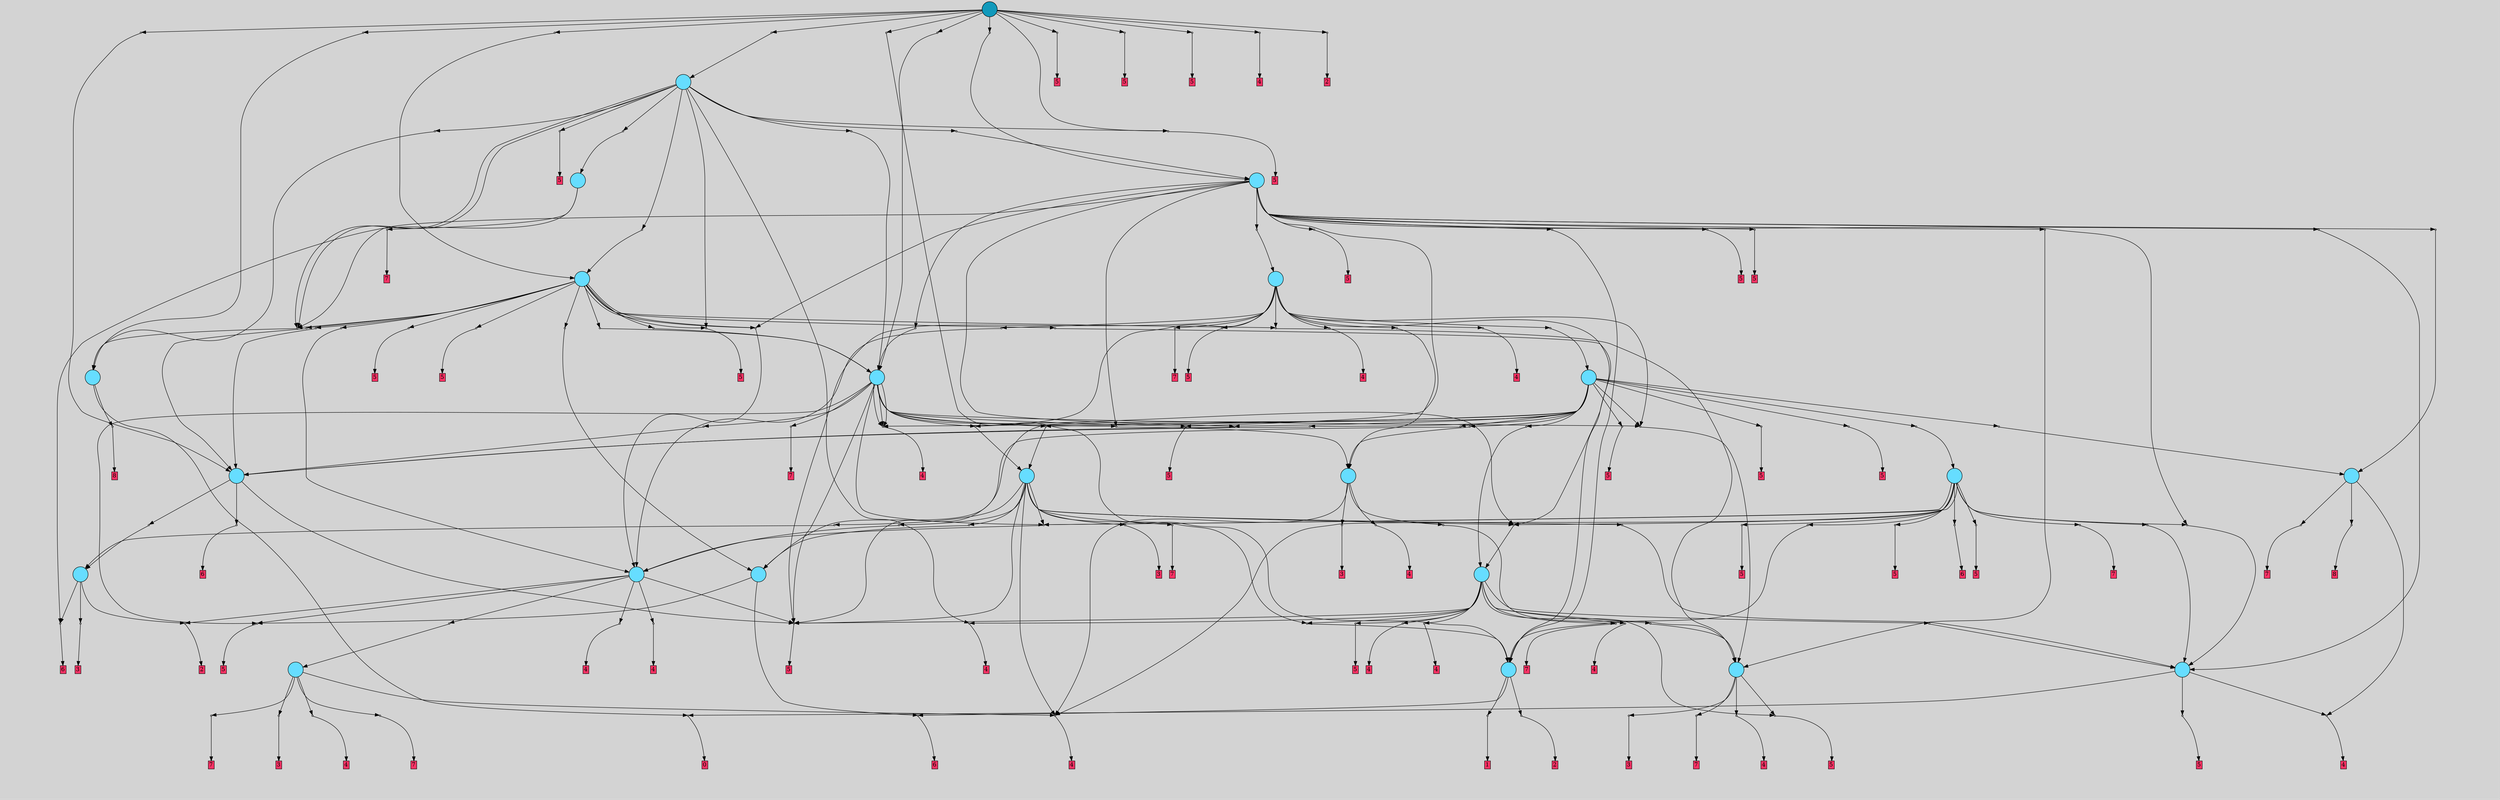 // File exported with GEGELATI v1.3.1
// On the 2024-04-02 14:05:43
// With the File::TPGGraphDotExporter
digraph{
	graph[pad = "0.212, 0.055" bgcolor = lightgray]
	node[shape=circle style = filled label = ""]
		T1 [fillcolor="#66ddff"]
		T2 [fillcolor="#66ddff"]
		T4 [fillcolor="#66ddff"]
		T5 [fillcolor="#66ddff"]
		T6 [fillcolor="#66ddff"]
		T7 [fillcolor="#66ddff"]
		T8 [fillcolor="#66ddff"]
		T9 [fillcolor="#66ddff"]
		T45 [fillcolor="#66ddff"]
		T58 [fillcolor="#66ddff"]
		T59 [fillcolor="#66ddff"]
		T95 [fillcolor="#66ddff"]
		T179 [fillcolor="#66ddff"]
		T259 [fillcolor="#66ddff"]
		T313 [fillcolor="#66ddff"]
		T399 [fillcolor="#66ddff"]
		T412 [fillcolor="#66ddff"]
		T416 [fillcolor="#66ddff"]
		T591 [fillcolor="#66ddff"]
		T831 [fillcolor="#66ddff"]
		T1194 [fillcolor="#66ddff"]
		T1341 [fillcolor="#1199bb"]
		P35958 [fillcolor="#cccccc" shape=point] //
		I35958 [shape=box style=invis label="5|7&0|0#3|0&#92;n8|0&1|7#3|0&#92;n"]
		P35958 -> I35958[style=invis]
		A13283 [fillcolor="#ff3366" shape=box margin=0.03 width=0 height=0 label="1"]
		T1 -> P35958 -> A13283
		P35959 [fillcolor="#cccccc" shape=point] //
		I35959 [shape=box style=invis label="7|0&2|7#0|0&#92;n7|4&2|1#0|3&#92;n2|7&2|4#0|1&#92;n1|4&2|1#2|2&#92;n1|7&3|0#3|4&#92;n"]
		P35959 -> I35959[style=invis]
		A13284 [fillcolor="#ff3366" shape=box margin=0.03 width=0 height=0 label="2"]
		T1 -> P35959 -> A13284
		P35960 [fillcolor="#cccccc" shape=point] //
		I35960 [shape=box style=invis label="4|4&1|2#2|7&#92;n2|4&4|2#2|0&#92;n4|7&2|5#1|6&#92;n1|5&4|5#3|0&#92;n4|7&0|3#4|0&#92;n3|1&2|2#1|0&#92;n"]
		P35960 -> I35960[style=invis]
		A13285 [fillcolor="#ff3366" shape=box margin=0.03 width=0 height=0 label="2"]
		T2 -> P35960 -> A13285
		P35961 [fillcolor="#cccccc" shape=point] //
		I35961 [shape=box style=invis label="4|0&2|6#0|7&#92;n"]
		P35961 -> I35961[style=invis]
		A13286 [fillcolor="#ff3366" shape=box margin=0.03 width=0 height=0 label="3"]
		T2 -> P35961 -> A13286
		P35962 [fillcolor="#cccccc" shape=point] //
		I35962 [shape=box style=invis label="7|5&4|6#3|3&#92;n1|3&0|7#0|4&#92;n5|1&0|7#4|4&#92;n6|6&1|1#2|4&#92;n3|5&0|2#1|2&#92;n6|3&2|4#0|1&#92;n"]
		P35962 -> I35962[style=invis]
		A13287 [fillcolor="#ff3366" shape=box margin=0.03 width=0 height=0 label="4"]
		T4 -> P35962 -> A13287
		P35963 [fillcolor="#cccccc" shape=point] //
		I35963 [shape=box style=invis label="4|3&1|4#3|1&#92;n6|3&2|0#0|3&#92;n7|0&4|1#1|5&#92;n4|4&4|7#0|2&#92;n6|6&1|0#2|7&#92;n0|0&4|1#1|1&#92;n3|2&2|2#0|0&#92;n6|0&3|4#1|1&#92;n8|6&1|3#4|0&#92;n"]
		P35963 -> I35963[style=invis]
		A13288 [fillcolor="#ff3366" shape=box margin=0.03 width=0 height=0 label="5"]
		T4 -> P35963 -> A13288
		P35964 [fillcolor="#cccccc" shape=point] //
		I35964 [shape=box style=invis label="2|4&0|4#1|3&#92;n4|2&0|3#3|6&#92;n6|4&2|5#4|3&#92;n"]
		P35964 -> I35964[style=invis]
		A13289 [fillcolor="#ff3366" shape=box margin=0.03 width=0 height=0 label="5"]
		T5 -> P35964 -> A13289
		P35965 [fillcolor="#cccccc" shape=point] //
		I35965 [shape=box style=invis label="6|4&1|4#4|4&#92;n7|2&0|6#2|2&#92;n1|3&3|6#1|7&#92;n2|6&4|0#1|7&#92;n"]
		P35965 -> I35965[style=invis]
		A13290 [fillcolor="#ff3366" shape=box margin=0.03 width=0 height=0 label="6"]
		T5 -> P35965 -> A13290
		P35966 [fillcolor="#cccccc" shape=point] //
		I35966 [shape=box style=invis label="8|4&0|5#4|6&#92;n0|3&1|1#2|6&#92;n"]
		P35966 -> I35966[style=invis]
		A13291 [fillcolor="#ff3366" shape=box margin=0.03 width=0 height=0 label="6"]
		T6 -> P35966 -> A13291
		P35967 [fillcolor="#cccccc" shape=point] //
		I35967 [shape=box style=invis label="0|6&4|0#4|1&#92;n4|2&0|1#0|3&#92;n5|6&4|7#3|1&#92;n3|6&1|7#4|7&#92;n6|7&1|6#0|7&#92;n8|0&1|5#3|3&#92;n5|6&3|1#1|7&#92;n1|6&0|4#3|7&#92;n6|0&2|2#4|5&#92;n7|4&2|5#3|6&#92;n"]
		P35967 -> I35967[style=invis]
		A13292 [fillcolor="#ff3366" shape=box margin=0.03 width=0 height=0 label="7"]
		T6 -> P35967 -> A13292
		P35968 [fillcolor="#cccccc" shape=point] //
		I35968 [shape=box style=invis label="1|1&1|1#2|4&#92;n1|3&4|3#2|5&#92;n2|4&1|4#2|5&#92;n1|1&3|1#0|0&#92;n2|0&3|3#3|4&#92;n6|0&0|2#1|4&#92;n6|1&0|7#4|3&#92;n2|2&0|5#1|3&#92;n5|4&0|7#3|0&#92;n"]
		P35968 -> I35968[style=invis]
		A13293 [fillcolor="#ff3366" shape=box margin=0.03 width=0 height=0 label="7"]
		T7 -> P35968 -> A13293
		P35969 [fillcolor="#cccccc" shape=point] //
		I35969 [shape=box style=invis label="6|2&4|7#4|4&#92;n0|4&4|5#3|7&#92;n2|1&1|4#3|1&#92;n6|6&3|3#3|0&#92;n2|7&3|2#1|0&#92;n3|7&1|1#0|1&#92;n1|4&1|2#3|7&#92;n4|0&2|5#4|6&#92;n"]
		P35969 -> I35969[style=invis]
		A13294 [fillcolor="#ff3366" shape=box margin=0.03 width=0 height=0 label="8"]
		T7 -> P35969 -> A13294
		P35970 [fillcolor="#cccccc" shape=point] //
		I35970 [shape=box style=invis label="4|3&3|7#0|2&#92;n2|6&2|0#0|2&#92;n5|2&0|0#4|3&#92;n8|2&4|1#1|3&#92;n5|7&2|2#3|4&#92;n0|5&3|2#0|6&#92;n5|0&3|4#1|7&#92;n"]
		P35970 -> I35970[style=invis]
		A13295 [fillcolor="#ff3366" shape=box margin=0.03 width=0 height=0 label="8"]
		T8 -> P35970 -> A13295
		P35971 [fillcolor="#cccccc" shape=point] //
		I35971 [shape=box style=invis label="7|2&4|4#4|7&#92;n6|3&4|4#1|5&#92;n7|6&3|6#4|5&#92;n6|7&0|3#4|6&#92;n6|1&3|4#3|5&#92;n1|1&2|1#2|1&#92;n3|1&4|2#4|6&#92;n6|5&3|2#3|0&#92;n2|0&1|6#3|0&#92;n4|0&4|2#4|2&#92;n"]
		P35971 -> I35971[style=invis]
		A13296 [fillcolor="#ff3366" shape=box margin=0.03 width=0 height=0 label="0"]
		T8 -> P35971 -> A13296
		T1 -> P35965
		T2 -> P35966
		T4 -> P35971
		T7 -> P35962
		P35972 [fillcolor="#cccccc" shape=point] //
		I35972 [shape=box style=invis label="3|0&3|7#2|6&#92;n3|5&3|3#0|2&#92;n3|7&1|2#1|7&#92;n1|6&0|7#3|4&#92;n0|3&0|4#0|1&#92;n6|3&4|7#1|2&#92;n4|1&2|5#3|2&#92;n6|7&3|2#0|7&#92;n"]
		P35972 -> I35972[style=invis]
		A13297 [fillcolor="#ff3366" shape=box margin=0.03 width=0 height=0 label="3"]
		T9 -> P35972 -> A13297
		P35973 [fillcolor="#cccccc" shape=point] //
		I35973 [shape=box style=invis label="2|5&1|6#0|2&#92;n1|2&0|5#4|0&#92;n0|6&2|4#3|3&#92;n1|4&0|0#3|6&#92;n3|5&2|2#0|7&#92;n8|4&3|5#0|6&#92;n5|2&2|4#0|5&#92;n1|1&2|4#2|4&#92;n"]
		P35973 -> I35973[style=invis]
		A13298 [fillcolor="#ff3366" shape=box margin=0.03 width=0 height=0 label="4"]
		T9 -> P35973 -> A13298
		P35974 [fillcolor="#cccccc" shape=point] //
		I35974 [shape=box style=invis label="7|5&4|6#3|3&#92;n1|3&0|7#0|4&#92;n5|1&0|7#4|2&#92;n4|3&0|1#3|1&#92;n6|3&2|4#0|1&#92;n3|5&0|2#1|2&#92;n"]
		P35974 -> I35974[style=invis]
		A13299 [fillcolor="#ff3366" shape=box margin=0.03 width=0 height=0 label="4"]
		T9 -> P35974 -> A13299
		P35975 [fillcolor="#cccccc" shape=point] //
		I35975 [shape=box style=invis label="0|6&4|0#4|1&#92;n4|2&0|1#0|3&#92;n5|6&4|7#3|1&#92;n6|7&1|6#0|7&#92;n8|0&1|5#3|3&#92;n1|7&2|4#2|4&#92;n2|4&2|5#3|6&#92;n1|6&0|4#3|7&#92;n6|0&2|2#4|5&#92;n5|6&3|1#1|7&#92;n"]
		P35975 -> I35975[style=invis]
		A13300 [fillcolor="#ff3366" shape=box margin=0.03 width=0 height=0 label="7"]
		T9 -> P35975 -> A13300
		P35976 [fillcolor="#cccccc" shape=point] //
		I35976 [shape=box style=invis label="0|6&4|0#4|1&#92;n4|2&0|1#0|3&#92;n5|6&4|7#3|1&#92;n3|6&1|7#4|7&#92;n6|7&1|6#0|7&#92;n8|0&1|5#3|3&#92;n1|6&0|4#3|7&#92;n5|4&3|1#1|7&#92;n6|0&2|2#4|5&#92;n7|4&2|5#3|6&#92;n"]
		P35976 -> I35976[style=invis]
		A13301 [fillcolor="#ff3366" shape=box margin=0.03 width=0 height=0 label="7"]
		T9 -> P35976 -> A13301
		P35977 [fillcolor="#cccccc" shape=point] //
		I35977 [shape=box style=invis label="2|0&3|5#4|7&#92;n5|7&2|5#1|5&#92;n"]
		P35977 -> I35977[style=invis]
		A13302 [fillcolor="#ff3366" shape=box margin=0.03 width=0 height=0 label="5"]
		T45 -> P35977 -> A13302
		P35978 [fillcolor="#cccccc" shape=point] //
		I35978 [shape=box style=invis label="0|6&4|0#4|1&#92;n1|6&0|4#3|7&#92;n5|6&0|2#0|7&#92;n5|6&4|7#3|1&#92;n6|0&1|2#4|5&#92;n5|6&3|1#1|7&#92;n4|2&0|1#0|3&#92;n3|1&1|7#4|7&#92;n7|4&2|5#3|6&#92;n"]
		P35978 -> I35978[style=invis]
		T45 -> P35978 -> T2
		P35979 [fillcolor="#cccccc" shape=point] //
		I35979 [shape=box style=invis label="2|1&4|7#1|6&#92;n4|6&4|4#2|6&#92;n6|4&4|6#2|0&#92;n0|5&3|7#3|1&#92;n8|5&3|3#2|7&#92;n6|2&2|4#0|4&#92;n7|7&3|4#2|1&#92;n8|0&0|2#2|7&#92;n5|6&0|0#1|6&#92;n"]
		P35979 -> I35979[style=invis]
		A13303 [fillcolor="#ff3366" shape=box margin=0.03 width=0 height=0 label="6"]
		T45 -> P35979 -> A13303
		P35980 [fillcolor="#cccccc" shape=point] //
		I35980 [shape=box style=invis label="6|3&2|5#0|5&#92;n5|7&1|2#1|7&#92;n1|7&1|1#3|4&#92;n1|3&4|3#2|5&#92;n4|6&3|7#2|4&#92;n1|1&3|1#0|0&#92;n6|0&0|2#1|4&#92;n2|0&1|4#2|5&#92;n5|0&4|2#4|7&#92;n2|2&3|5#0|4&#92;n"]
		P35980 -> I35980[style=invis]
		A13304 [fillcolor="#ff3366" shape=box margin=0.03 width=0 height=0 label="7"]
		T58 -> P35980 -> A13304
		P35981 [fillcolor="#cccccc" shape=point] //
		I35981 [shape=box style=invis label="4|1&0|1#2|0&#92;n3|5&0|2#1|2&#92;n7|1&4|4#1|3&#92;n4|0&3|1#4|0&#92;n6|3&2|4#0|1&#92;n4|5&0|0#3|3&#92;n6|6&1|1#2|4&#92;n"]
		P35981 -> I35981[style=invis]
		A13305 [fillcolor="#ff3366" shape=box margin=0.03 width=0 height=0 label="4"]
		T58 -> P35981 -> A13305
		P35982 [fillcolor="#cccccc" shape=point] //
		I35982 [shape=box style=invis label="3|0&1|7#2|6&#92;n1|6&0|7#3|4&#92;n3|7&1|2#1|7&#92;n3|5&3|3#0|2&#92;n0|3&0|4#0|1&#92;n4|1&2|5#3|2&#92;n6|7&3|2#0|7&#92;n"]
		P35982 -> I35982[style=invis]
		A13306 [fillcolor="#ff3366" shape=box margin=0.03 width=0 height=0 label="3"]
		T58 -> P35982 -> A13306
		P35983 [fillcolor="#cccccc" shape=point] //
		I35983 [shape=box style=invis label="2|0&3|2#4|5&#92;n"]
		P35983 -> I35983[style=invis]
		A13307 [fillcolor="#ff3366" shape=box margin=0.03 width=0 height=0 label="5"]
		T58 -> P35983 -> A13307
		P35984 [fillcolor="#cccccc" shape=point] //
		I35984 [shape=box style=invis label="6|0&3|2#3|2&#92;n6|3&3|5#0|4&#92;n6|3&3|0#3|1&#92;n1|4&0|2#3|4&#92;n1|6&2|6#1|5&#92;n"]
		P35984 -> I35984[style=invis]
		A13308 [fillcolor="#ff3366" shape=box margin=0.03 width=0 height=0 label="4"]
		T59 -> P35984 -> A13308
		P35985 [fillcolor="#cccccc" shape=point] //
		I35985 [shape=box style=invis label="6|6&4|1#2|4&#92;n6|3&2|4#0|1&#92;n3|5&0|3#1|0&#92;n0|0&2|4#2|3&#92;n1|3&0|4#0|4&#92;n6|2&4|6#1|2&#92;n"]
		P35985 -> I35985[style=invis]
		A13309 [fillcolor="#ff3366" shape=box margin=0.03 width=0 height=0 label="4"]
		T59 -> P35985 -> A13309
		T59 -> P35960
		T59 -> P35977
		T59 -> P35964
		P35986 [fillcolor="#cccccc" shape=point] //
		I35986 [shape=box style=invis label="7|0&1|0#4|0&#92;n5|4&4|0#3|1&#92;n7|2&3|4#4|7&#92;n5|2&3|4#4|5&#92;n0|3&2|6#3|0&#92;n7|2&4|3#1|3&#92;n"]
		P35986 -> I35986[style=invis]
		T59 -> P35986 -> T9
		P35987 [fillcolor="#cccccc" shape=point] //
		I35987 [shape=box style=invis label="1|1&1|0#0|4&#92;n1|5&1|2#0|2&#92;n1|5&3|6#2|2&#92;n5|2&2|4#0|5&#92;n4|0&4|3#3|3&#92;n3|6&0|2#1|7&#92;n2|1&2|5#2|6&#92;n8|4&3|5#0|6&#92;n2|5&1|6#0|2&#92;n1|4&0|0#3|6&#92;n"]
		P35987 -> I35987[style=invis]
		T95 -> P35987 -> T58
		P35988 [fillcolor="#cccccc" shape=point] //
		I35988 [shape=box style=invis label="5|5&0|2#1|3&#92;n3|7&1|2#1|7&#92;n4|1&2|5#3|2&#92;n3|5&3|3#0|2&#92;n1|6&0|7#3|4&#92;n6|7&3|1#0|7&#92;n"]
		P35988 -> I35988[style=invis]
		A13310 [fillcolor="#ff3366" shape=box margin=0.03 width=0 height=0 label="3"]
		T95 -> P35988 -> A13310
		T95 -> P35973
		P35989 [fillcolor="#cccccc" shape=point] //
		I35989 [shape=box style=invis label="5|0&1|1#3|3&#92;n8|4&3|5#0|6&#92;n2|5&2|6#0|2&#92;n1|0&0|5#4|0&#92;n2|7&4|0#3|3&#92;n0|6&4|4#3|3&#92;n5|2&2|4#1|2&#92;n"]
		P35989 -> I35989[style=invis]
		A13311 [fillcolor="#ff3366" shape=box margin=0.03 width=0 height=0 label="4"]
		T95 -> P35989 -> A13311
		P35990 [fillcolor="#cccccc" shape=point] //
		I35990 [shape=box style=invis label="3|5&2|2#0|7&#92;n1|2&0|5#4|0&#92;n6|4&0|2#1|4&#92;n0|6&2|4#3|3&#92;n1|1&2|4#2|4&#92;n2|7&1|6#0|2&#92;n8|4&3|5#0|6&#92;n5|4&2|4#0|5&#92;n1|4&0|0#3|6&#92;n"]
		P35990 -> I35990[style=invis]
		A13312 [fillcolor="#ff3366" shape=box margin=0.03 width=0 height=0 label="4"]
		T179 -> P35990 -> A13312
		P35991 [fillcolor="#cccccc" shape=point] //
		I35991 [shape=box style=invis label="2|1&1|6#0|2&#92;n0|6&2|4#3|3&#92;n1|1&2|4#2|4&#92;n3|5&2|2#0|7&#92;n1|4&4|0#3|6&#92;n8|4&3|5#0|6&#92;n"]
		P35991 -> I35991[style=invis]
		A13313 [fillcolor="#ff3366" shape=box margin=0.03 width=0 height=0 label="4"]
		T179 -> P35991 -> A13313
		P35992 [fillcolor="#cccccc" shape=point] //
		I35992 [shape=box style=invis label="2|4&3|3#3|4&#92;n1|3&4|3#2|5&#92;n2|4&1|4#2|5&#92;n1|1&3|1#0|0&#92;n1|1&1|1#2|4&#92;n6|1&0|7#4|3&#92;n2|2&0|5#1|3&#92;n5|4&0|7#3|0&#92;n"]
		P35992 -> I35992[style=invis]
		T179 -> P35992 -> T4
		T179 -> P35983
		P35993 [fillcolor="#cccccc" shape=point] //
		I35993 [shape=box style=invis label="1|1&1|1#2|4&#92;n1|3&4|3#2|5&#92;n6|0&0|2#1|4&#92;n1|1&3|1#0|0&#92;n2|0&3|3#3|4&#92;n5|3&0|7#3|0&#92;n6|1&0|7#4|3&#92;n2|2&0|5#1|3&#92;n2|0&1|4#2|5&#92;n"]
		P35993 -> I35993[style=invis]
		A13314 [fillcolor="#ff3366" shape=box margin=0.03 width=0 height=0 label="7"]
		T179 -> P35993 -> A13314
		P35994 [fillcolor="#cccccc" shape=point] //
		I35994 [shape=box style=invis label="8|6&3|6#3|6&#92;n3|5&3|3#0|2&#92;n0|7&1|2#1|7&#92;n8|0&2|4#0|0&#92;n3|0&1|7#2|6&#92;n1|0&2|5#2|6&#92;n0|3&0|4#0|1&#92;n6|7&2|2#0|7&#92;n1|6&0|7#3|4&#92;n"]
		P35994 -> I35994[style=invis]
		T179 -> P35994 -> T58
		T179 -> P35977
		P35995 [fillcolor="#cccccc" shape=point] //
		I35995 [shape=box style=invis label="1|3&0|7#0|4&#92;n0|5&0|3#1|2&#92;n7|4&4|6#3|1&#92;n"]
		P35995 -> I35995[style=invis]
		A13315 [fillcolor="#ff3366" shape=box margin=0.03 width=0 height=0 label="4"]
		T179 -> P35995 -> A13315
		P35996 [fillcolor="#cccccc" shape=point] //
		I35996 [shape=box style=invis label="3|5&2|2#0|7&#92;n1|2&0|5#4|0&#92;n0|6&2|4#3|3&#92;n7|0&0|0#1|3&#92;n1|4&0|0#3|6&#92;n2|7&1|6#0|2&#92;n8|4&3|5#0|6&#92;n5|2&2|4#0|5&#92;n1|1&2|4#2|4&#92;n"]
		P35996 -> I35996[style=invis]
		A13316 [fillcolor="#ff3366" shape=box margin=0.03 width=0 height=0 label="4"]
		T179 -> P35996 -> A13316
		P35997 [fillcolor="#cccccc" shape=point] //
		I35997 [shape=box style=invis label="1|4&3|0#4|5&#92;n3|0&3|7#2|0&#92;n6|5&3|3#0|2&#92;n4|1&2|5#3|2&#92;n6|7&3|2#0|7&#92;n6|3&4|7#1|2&#92;n0|3&0|4#0|1&#92;n3|7&1|2#1|7&#92;n"]
		P35997 -> I35997[style=invis]
		T179 -> P35997 -> T1
		P35998 [fillcolor="#cccccc" shape=point] //
		I35998 [shape=box style=invis label="4|2&2|3#3|6&#92;n2|4&0|4#1|3&#92;n"]
		P35998 -> I35998[style=invis]
		A13317 [fillcolor="#ff3366" shape=box margin=0.03 width=0 height=0 label="5"]
		T179 -> P35998 -> A13317
		P35999 [fillcolor="#cccccc" shape=point] //
		I35999 [shape=box style=invis label="3|0&1|7#2|6&#92;n3|1&2|5#3|2&#92;n8|6&3|6#3|6&#92;n2|6&2|4#1|4&#92;n3|5&3|3#4|2&#92;n7|2&4|0#4|3&#92;n1|0&2|5#2|6&#92;n0|3&0|4#0|1&#92;n1|6&0|7#3|4&#92;n6|7&3|2#0|7&#92;n"]
		P35999 -> I35999[style=invis]
		T259 -> P35999 -> T179
		T259 -> P35973
		P36000 [fillcolor="#cccccc" shape=point] //
		I36000 [shape=box style=invis label="3|0&3|7#2|6&#92;n6|5&3|3#0|2&#92;n4|1&2|5#3|2&#92;n1|6&0|7#3|4&#92;n0|3&0|4#0|1&#92;n6|3&4|7#1|2&#92;n3|7&1|2#1|7&#92;n6|7&3|2#0|7&#92;n"]
		P36000 -> I36000[style=invis]
		A13318 [fillcolor="#ff3366" shape=box margin=0.03 width=0 height=0 label="3"]
		T259 -> P36000 -> A13318
		P36001 [fillcolor="#cccccc" shape=point] //
		I36001 [shape=box style=invis label="6|1&0|7#4|3&#92;n5|4&0|7#3|0&#92;n2|4&1|4#2|1&#92;n1|1&3|1#4|0&#92;n1|7&1|1#2|4&#92;n2|2&2|4#4|6&#92;n6|0&0|2#1|5&#92;n7|2&0|6#4|6&#92;n2|4&0|5#1|3&#92;n1|3&4|3#2|5&#92;n"]
		P36001 -> I36001[style=invis]
		T259 -> P36001 -> T5
		P36002 [fillcolor="#cccccc" shape=point] //
		I36002 [shape=box style=invis label="0|6&4|0#4|1&#92;n1|6&0|4#3|2&#92;n5|6&0|2#0|7&#92;n5|6&4|7#3|1&#92;n7|4&2|5#3|6&#92;n5|6&3|1#1|7&#92;n4|2&0|1#0|3&#92;n3|1&1|7#4|7&#92;n6|0&1|2#4|5&#92;n"]
		P36002 -> I36002[style=invis]
		T259 -> P36002 -> T2
		P36003 [fillcolor="#cccccc" shape=point] //
		I36003 [shape=box style=invis label="6|2&0|5#1|3&#92;n1|0&1|3#1|5&#92;n8|6&2|4#3|2&#92;n7|3&4|3#3|0&#92;n"]
		P36003 -> I36003[style=invis]
		T259 -> P36003 -> T59
		P36004 [fillcolor="#cccccc" shape=point] //
		I36004 [shape=box style=invis label="8|4&3|3#3|4&#92;n1|3&4|3#2|5&#92;n2|4&1|4#2|5&#92;n1|1&1|1#2|4&#92;n5|4&0|7#3|0&#92;n3|4&2|0#1|1&#92;n2|2&0|5#1|3&#92;n6|1&0|7#4|3&#92;n"]
		P36004 -> I36004[style=invis]
		T259 -> P36004 -> T4
		P36005 [fillcolor="#cccccc" shape=point] //
		I36005 [shape=box style=invis label="1|1&2|4#2|4&#92;n5|2&2|4#0|5&#92;n0|6&2|4#3|3&#92;n8|4&3|5#0|6&#92;n3|5&2|4#0|7&#92;n5|0&0|6#4|2&#92;n"]
		P36005 -> I36005[style=invis]
		T259 -> P36005 -> T59
		T259 -> P35977
		P36006 [fillcolor="#cccccc" shape=point] //
		I36006 [shape=box style=invis label="6|3&0|2#0|5&#92;n8|1&3|1#0|0&#92;n5|4&0|2#3|3&#92;n8|0&0|0#3|0&#92;n6|2&0|5#1|3&#92;n"]
		P36006 -> I36006[style=invis]
		A13319 [fillcolor="#ff3366" shape=box margin=0.03 width=0 height=0 label="7"]
		T259 -> P36006 -> A13319
		T259 -> P35997
		T313 -> P35999
		T313 -> P35973
		T313 -> P36003
		P36007 [fillcolor="#cccccc" shape=point] //
		I36007 [shape=box style=invis label="3|7&2|2#3|4&#92;n6|0&1|0#0|0&#92;n0|6&4|0#2|3&#92;n5|2&4|6#4|2&#92;n"]
		P36007 -> I36007[style=invis]
		T313 -> P36007 -> T4
		P36008 [fillcolor="#cccccc" shape=point] //
		I36008 [shape=box style=invis label="5|7&2|5#1|5&#92;n2|0&3|5#4|0&#92;n"]
		P36008 -> I36008[style=invis]
		A13320 [fillcolor="#ff3366" shape=box margin=0.03 width=0 height=0 label="5"]
		T313 -> P36008 -> A13320
		P36009 [fillcolor="#cccccc" shape=point] //
		I36009 [shape=box style=invis label="0|0&0|7#1|3&#92;n"]
		P36009 -> I36009[style=invis]
		A13321 [fillcolor="#ff3366" shape=box margin=0.03 width=0 height=0 label="7"]
		T313 -> P36009 -> A13321
		P36010 [fillcolor="#cccccc" shape=point] //
		I36010 [shape=box style=invis label="2|4&2|3#2|0&#92;n1|4&3|0#4|5&#92;n6|3&4|7#1|2&#92;n6|5&3|3#0|2&#92;n4|1&2|5#3|2&#92;n6|7&3|2#0|7&#92;n3|0&3|7#2|0&#92;n0|3&0|4#0|1&#92;n3|7&1|2#1|7&#92;n"]
		P36010 -> I36010[style=invis]
		T313 -> P36010 -> T1
		P36011 [fillcolor="#cccccc" shape=point] //
		I36011 [shape=box style=invis label="7|4&3|6#1|0&#92;n0|7&0|4#1|4&#92;n8|7&4|0#0|2&#92;n2|2&4|5#0|3&#92;n4|0&4|4#4|3&#92;n5|3&2|3#0|6&#92;n"]
		P36011 -> I36011[style=invis]
		T313 -> P36011 -> T4
		P36012 [fillcolor="#cccccc" shape=point] //
		I36012 [shape=box style=invis label="5|7&2|5#1|5&#92;n8|0&3|5#4|7&#92;n"]
		P36012 -> I36012[style=invis]
		A13322 [fillcolor="#ff3366" shape=box margin=0.03 width=0 height=0 label="5"]
		T313 -> P36012 -> A13322
		T313 -> P36003
		P36013 [fillcolor="#cccccc" shape=point] //
		I36013 [shape=box style=invis label="6|0&1|4#4|4&#92;n5|7&0|5#1|5&#92;n"]
		P36013 -> I36013[style=invis]
		A13323 [fillcolor="#ff3366" shape=box margin=0.03 width=0 height=0 label="5"]
		T313 -> P36013 -> A13323
		P36014 [fillcolor="#cccccc" shape=point] //
		I36014 [shape=box style=invis label="6|2&3|2#4|4&#92;n1|3&1|2#2|7&#92;n1|7&4|0#3|0&#92;n7|0&0|4#0|1&#92;n6|7&3|0#2|7&#92;n"]
		P36014 -> I36014[style=invis]
		A13324 [fillcolor="#ff3366" shape=box margin=0.03 width=0 height=0 label="6"]
		T313 -> P36014 -> A13324
		P36015 [fillcolor="#cccccc" shape=point] //
		I36015 [shape=box style=invis label="2|0&1|5#1|2&#92;n3|0&1|7#2|6&#92;n2|6&2|4#1|4&#92;n3|1&2|5#3|2&#92;n3|5&3|3#4|2&#92;n7|2&4|0#4|3&#92;n1|0&2|5#2|6&#92;n0|3&0|4#0|1&#92;n1|6&0|7#3|4&#92;n6|5&3|2#0|7&#92;n"]
		P36015 -> I36015[style=invis]
		T399 -> P36015 -> T179
		P36016 [fillcolor="#cccccc" shape=point] //
		I36016 [shape=box style=invis label="7|5&3|0#3|5&#92;n5|6&4|7#4|1&#92;n7|3&4|4#0|4&#92;n7|5&2|2#2|6&#92;n0|4&0|0#3|5&#92;n2|1&0|7#0|3&#92;n2|6&0|4#3|2&#92;n5|3&3|4#1|7&#92;n1|4&3|1#0|7&#92;n2|0&2|2#4|3&#92;n"]
		P36016 -> I36016[style=invis]
		T399 -> P36016 -> T259
		P36017 [fillcolor="#cccccc" shape=point] //
		I36017 [shape=box style=invis label="1|0&1|3#1|5&#92;n0|0&4|3#3|0&#92;n"]
		P36017 -> I36017[style=invis]
		T399 -> P36017 -> T7
		P36018 [fillcolor="#cccccc" shape=point] //
		I36018 [shape=box style=invis label="0|4&1|5#2|1&#92;n7|0&0|7#1|6&#92;n0|3&2|4#4|2&#92;n"]
		P36018 -> I36018[style=invis]
		T399 -> P36018 -> T45
		P36019 [fillcolor="#cccccc" shape=point] //
		I36019 [shape=box style=invis label="2|0&4|5#4|7&#92;n5|5&0|5#1|5&#92;n6|0&1|4#4|4&#92;n"]
		P36019 -> I36019[style=invis]
		A13325 [fillcolor="#ff3366" shape=box margin=0.03 width=0 height=0 label="5"]
		T399 -> P36019 -> A13325
		P36020 [fillcolor="#cccccc" shape=point] //
		I36020 [shape=box style=invis label="3|5&2|2#0|7&#92;n1|2&0|5#4|0&#92;n0|6&2|4#3|3&#92;n1|4&0|0#3|6&#92;n2|7&1|6#0|2&#92;n8|4&3|5#0|6&#92;n5|2&2|4#0|5&#92;n1|1&2|4#2|4&#92;n"]
		P36020 -> I36020[style=invis]
		A13326 [fillcolor="#ff3366" shape=box margin=0.03 width=0 height=0 label="4"]
		T399 -> P36020 -> A13326
		P36021 [fillcolor="#cccccc" shape=point] //
		I36021 [shape=box style=invis label="2|0&1|0#2|4&#92;n7|2&1|5#0|5&#92;n7|4&1|6#0|2&#92;n"]
		P36021 -> I36021[style=invis]
		A13327 [fillcolor="#ff3366" shape=box margin=0.03 width=0 height=0 label="5"]
		T399 -> P36021 -> A13327
		P36022 [fillcolor="#cccccc" shape=point] //
		I36022 [shape=box style=invis label="3|5&3|3#0|2&#92;n6|7&3|2#0|7&#92;n2|6&2|4#1|4&#92;n7|1&2|5#3|2&#92;n4|5&2|7#0|3&#92;n0|3&0|4#0|1&#92;n5|0&2|5#2|6&#92;n3|4&1|2#3|4&#92;n8|6&3|6#3|6&#92;n"]
		P36022 -> I36022[style=invis]
		T399 -> P36022 -> T58
		P36023 [fillcolor="#cccccc" shape=point] //
		I36023 [shape=box style=invis label="7|0&4|2#0|4&#92;n1|5&0|0#3|6&#92;n6|4&3|6#0|6&#92;n3|2&4|4#2|3&#92;n1|2&0|5#4|6&#92;n8|3&1|5#3|7&#92;n"]
		P36023 -> I36023[style=invis]
		T399 -> P36023 -> T95
		T399 -> P35977
		P36024 [fillcolor="#cccccc" shape=point] //
		I36024 [shape=box style=invis label="5|2&2|5#1|5&#92;n"]
		P36024 -> I36024[style=invis]
		A13328 [fillcolor="#ff3366" shape=box margin=0.03 width=0 height=0 label="5"]
		T399 -> P36024 -> A13328
		P36025 [fillcolor="#cccccc" shape=point] //
		I36025 [shape=box style=invis label="5|2&2|4#0|5&#92;n1|1&2|4#2|4&#92;n8|4&3|5#0|6&#92;n5|5&2|4#0|7&#92;n5|0&0|6#4|2&#92;n"]
		P36025 -> I36025[style=invis]
		T399 -> P36025 -> T45
		P36026 [fillcolor="#cccccc" shape=point] //
		I36026 [shape=box style=invis label="4|2&1|3#1|7&#92;n1|7&0|2#1|3&#92;n8|0&2|7#3|6&#92;n0|3&2|0#1|1&#92;n"]
		P36026 -> I36026[style=invis]
		T399 -> P36026 -> T313
		P36027 [fillcolor="#cccccc" shape=point] //
		I36027 [shape=box style=invis label="7|0&0|5#2|0&#92;n"]
		P36027 -> I36027[style=invis]
		T399 -> P36027 -> T5
		T412 -> P35999
		P36028 [fillcolor="#cccccc" shape=point] //
		I36028 [shape=box style=invis label="5|5&4|0#2|7&#92;n8|6&2|4#0|2&#92;n4|0&1|3#1|5&#92;n4|2&1|5#1|3&#92;n1|4&1|6#1|0&#92;n"]
		P36028 -> I36028[style=invis]
		T412 -> P36028 -> T399
		P36029 [fillcolor="#cccccc" shape=point] //
		I36029 [shape=box style=invis label="1|6&0|5#4|0&#92;n5|7&1|3#3|5&#92;n5|2&2|4#0|5&#92;n5|0&2|0#4|7&#92;n8|4&3|5#0|6&#92;n1|4&0|0#3|6&#92;n2|7&3|6#0|2&#92;n5|4&4|3#0|2&#92;n0|6&2|4#3|3&#92;n"]
		P36029 -> I36029[style=invis]
		A13329 [fillcolor="#ff3366" shape=box margin=0.03 width=0 height=0 label="4"]
		T412 -> P36029 -> A13329
		P36030 [fillcolor="#cccccc" shape=point] //
		I36030 [shape=box style=invis label="0|1&2|6#3|3&#92;n5|0&3|5#0|3&#92;n0|6&2|0#3|3&#92;n1|2&0|5#2|0&#92;n8|5&2|7#2|1&#92;n1|1&0|4#0|2&#92;n4|3&0|0#3|6&#92;n2|5&3|7#4|7&#92;n"]
		P36030 -> I36030[style=invis]
		A13330 [fillcolor="#ff3366" shape=box margin=0.03 width=0 height=0 label="4"]
		T412 -> P36030 -> A13330
		T412 -> P35977
		T412 -> P36022
		P36031 [fillcolor="#cccccc" shape=point] //
		I36031 [shape=box style=invis label="7|0&4|2#0|4&#92;n6|4&3|5#0|6&#92;n1|5&0|0#3|6&#92;n0|4&2|4#3|7&#92;n8|3&1|5#3|7&#92;n3|2&4|4#2|3&#92;n7|6&2|4#3|7&#92;n1|2&0|5#4|7&#92;n"]
		P36031 -> I36031[style=invis]
		T412 -> P36031 -> T95
		P36032 [fillcolor="#cccccc" shape=point] //
		I36032 [shape=box style=invis label="4|0&0|6#4|3&#92;n7|3&3|2#0|0&#92;n5|0&1|2#2|4&#92;n7|6&0|6#4|5&#92;n6|2&0|5#2|7&#92;n1|1&1|3#1|5&#92;n"]
		P36032 -> I36032[style=invis]
		T412 -> P36032 -> T59
		P36033 [fillcolor="#cccccc" shape=point] //
		I36033 [shape=box style=invis label="1|1&1|1#2|4&#92;n1|3&4|3#2|5&#92;n6|0&0|2#1|4&#92;n2|0&3|3#3|4&#92;n1|1&3|1#0|0&#92;n2|0&1|4#2|5&#92;n6|1&0|7#4|0&#92;n2|2&0|5#1|3&#92;n5|4&0|7#3|0&#92;n"]
		P36033 -> I36033[style=invis]
		A13331 [fillcolor="#ff3366" shape=box margin=0.03 width=0 height=0 label="7"]
		T412 -> P36033 -> A13331
		P36034 [fillcolor="#cccccc" shape=point] //
		I36034 [shape=box style=invis label="7|5&3|0#3|5&#92;n5|6&4|7#4|1&#92;n7|3&4|4#0|4&#92;n0|4&0|0#3|5&#92;n7|5&2|2#2|6&#92;n2|6&0|4#3|2&#92;n5|3&3|1#1|7&#92;n1|4&3|1#0|7&#92;n2|0&2|2#4|3&#92;n"]
		P36034 -> I36034[style=invis]
		T412 -> P36034 -> T259
		P36035 [fillcolor="#cccccc" shape=point] //
		I36035 [shape=box style=invis label="3|5&3|3#0|2&#92;n5|0&2|5#2|6&#92;n7|0&1|3#1|1&#92;n6|7&3|2#0|7&#92;n3|4&1|2#3|4&#92;n2|6&2|4#1|4&#92;n0|7&3|1#2|6&#92;n0|3&0|4#0|1&#92;n6|1&4|2#4|1&#92;n0|6&3|6#3|5&#92;n"]
		P36035 -> I36035[style=invis]
		T412 -> P36035 -> T58
		P36036 [fillcolor="#cccccc" shape=point] //
		I36036 [shape=box style=invis label="2|0&3|0#3|3&#92;n2|2&2|6#4|2&#92;n6|3&0|7#1|7&#92;n"]
		P36036 -> I36036[style=invis]
		A13332 [fillcolor="#ff3366" shape=box margin=0.03 width=0 height=0 label="5"]
		T412 -> P36036 -> A13332
		T416 -> P35999
		T416 -> P36003
		P36037 [fillcolor="#cccccc" shape=point] //
		I36037 [shape=box style=invis label="3|2&2|0#4|3&#92;n3|0&1|0#3|7&#92;n"]
		P36037 -> I36037[style=invis]
		T416 -> P36037 -> T45
		T416 -> P36020
		T416 -> P36020
		T416 -> P35977
		T416 -> P36022
		P36038 [fillcolor="#cccccc" shape=point] //
		I36038 [shape=box style=invis label="7|0&4|2#0|4&#92;n1|5&0|0#3|6&#92;n6|4&3|5#0|6&#92;n0|6&2|4#3|7&#92;n3|2&4|4#2|3&#92;n8|3&1|5#3|7&#92;n1|2&0|5#4|6&#92;n"]
		P36038 -> I36038[style=invis]
		T416 -> P36038 -> T95
		T416 -> P35964
		T416 -> P36020
		T416 -> P36034
		P36039 [fillcolor="#cccccc" shape=point] //
		I36039 [shape=box style=invis label="2|5&2|5#1|5&#92;n3|4&0|5#0|5&#92;n7|0&3|5#4|7&#92;n6|0&3|0#0|3&#92;n"]
		P36039 -> I36039[style=invis]
		A13333 [fillcolor="#ff3366" shape=box margin=0.03 width=0 height=0 label="5"]
		T416 -> P36039 -> A13333
		T416 -> P36016
		P36040 [fillcolor="#cccccc" shape=point] //
		I36040 [shape=box style=invis label="1|1&1|1#2|4&#92;n1|3&4|3#2|5&#92;n6|0&0|2#1|4&#92;n2|0&3|3#3|4&#92;n1|1&3|1#0|0&#92;n2|2&0|5#1|3&#92;n6|1&0|7#4|0&#92;n7|0&1|4#2|5&#92;n5|4&0|7#3|0&#92;n"]
		P36040 -> I36040[style=invis]
		A13334 [fillcolor="#ff3366" shape=box margin=0.03 width=0 height=0 label="7"]
		T416 -> P36040 -> A13334
		P36041 [fillcolor="#cccccc" shape=point] //
		I36041 [shape=box style=invis label="1|4&3|0#3|5&#92;n6|3&4|7#1|2&#92;n3|7&1|2#1|7&#92;n4|1&2|5#3|2&#92;n6|7&3|2#0|7&#92;n8|0&3|7#2|0&#92;n0|3&0|4#0|1&#92;n6|5&3|3#0|2&#92;n"]
		P36041 -> I36041[style=invis]
		T591 -> P36041 -> T1
		P36042 [fillcolor="#cccccc" shape=point] //
		I36042 [shape=box style=invis label="4|4&1|3#3|3&#92;n5|4&0|4#4|4&#92;n1|5&3|7#4|6&#92;n0|5&0|3#1|0&#92;n7|5&3|6#0|2&#92;n6|2&1|5#1|3&#92;n1|0&0|6#4|3&#92;n8|1&0|7#1|2&#92;n6|2&4|0#1|3&#92;n"]
		P36042 -> I36042[style=invis]
		T591 -> P36042 -> T416
		P36043 [fillcolor="#cccccc" shape=point] //
		I36043 [shape=box style=invis label="4|6&1|4#0|3&#92;n2|5&3|4#2|0&#92;n0|1&1|2#4|2&#92;n7|0&3|1#4|3&#92;n6|4&1|4#2|5&#92;n"]
		P36043 -> I36043[style=invis]
		A13335 [fillcolor="#ff3366" shape=box margin=0.03 width=0 height=0 label="5"]
		T591 -> P36043 -> A13335
		P36044 [fillcolor="#cccccc" shape=point] //
		I36044 [shape=box style=invis label="3|4&4|2#3|6&#92;n6|7&2|2#0|7&#92;n5|0&2|6#2|6&#92;n8|0&3|6#3|6&#92;n2|6&2|4#1|4&#92;n4|5&2|7#0|3&#92;n7|1&4|5#3|2&#92;n3|5&3|3#0|2&#92;n"]
		P36044 -> I36044[style=invis]
		T591 -> P36044 -> T58
		P36045 [fillcolor="#cccccc" shape=point] //
		I36045 [shape=box style=invis label="2|1&3|1#2|3&#92;n1|3&0|4#0|4&#92;n2|3&4|3#3|5&#92;n6|4&3|6#3|0&#92;n8|0&3|3#1|0&#92;n"]
		P36045 -> I36045[style=invis]
		T591 -> P36045 -> T59
		P36046 [fillcolor="#cccccc" shape=point] //
		I36046 [shape=box style=invis label="5|7&2|5#1|5&#92;n2|7&3|5#4|7&#92;n"]
		P36046 -> I36046[style=invis]
		A13336 [fillcolor="#ff3366" shape=box margin=0.03 width=0 height=0 label="5"]
		T591 -> P36046 -> A13336
		P36047 [fillcolor="#cccccc" shape=point] //
		I36047 [shape=box style=invis label="0|1&0|6#2|3&#92;n6|7&3|2#0|7&#92;n4|1&2|1#3|2&#92;n5|0&3|7#0|0&#92;n3|1&1|2#1|7&#92;n6|3&4|7#1|2&#92;n"]
		P36047 -> I36047[style=invis]
		T591 -> P36047 -> T7
		T591 -> P36025
		P36048 [fillcolor="#cccccc" shape=point] //
		I36048 [shape=box style=invis label="0|5&1|7#2|4&#92;n8|4&3|4#2|4&#92;n5|4&1|7#1|3&#92;n3|4&4|4#3|7&#92;n3|2&3|4#3|4&#92;n0|1&0|3#4|5&#92;n3|2&0|4#4|4&#92;n3|3&0|7#4|2&#92;n6|0&3|1#1|4&#92;n"]
		P36048 -> I36048[style=invis]
		T591 -> P36048 -> T4
		P36049 [fillcolor="#cccccc" shape=point] //
		I36049 [shape=box style=invis label="6|7&4|6#2|1&#92;n2|0&3|5#4|0&#92;n"]
		P36049 -> I36049[style=invis]
		T591 -> P36049 -> T8
		P36050 [fillcolor="#cccccc" shape=point] //
		I36050 [shape=box style=invis label="0|7&1|2#0|0&#92;n8|0&3|5#4|7&#92;n5|7&2|5#1|4&#92;n"]
		P36050 -> I36050[style=invis]
		A13337 [fillcolor="#ff3366" shape=box margin=0.03 width=0 height=0 label="5"]
		T591 -> P36050 -> A13337
		T591 -> P36011
		P36051 [fillcolor="#cccccc" shape=point] //
		I36051 [shape=box style=invis label="8|0&0|1#1|5&#92;n7|0&1|2#4|2&#92;n3|0&2|2#3|4&#92;n"]
		P36051 -> I36051[style=invis]
		T591 -> P36051 -> T412
		T591 -> P36038
		T591 -> P36039
		P36052 [fillcolor="#cccccc" shape=point] //
		I36052 [shape=box style=invis label="1|4&3|0#3|5&#92;n6|3&4|7#1|2&#92;n0|3&0|4#0|1&#92;n3|7&1|2#1|7&#92;n4|1&2|2#3|2&#92;n6|7&3|2#0|7&#92;n8|0&3|7#2|0&#92;n5|2&1|7#2|5&#92;n6|5&3|3#0|2&#92;n"]
		P36052 -> I36052[style=invis]
		T831 -> P36052 -> T1
		T831 -> P36045
		P36053 [fillcolor="#cccccc" shape=point] //
		I36053 [shape=box style=invis label="0|0&2|0#3|1&#92;n3|6&2|6#2|0&#92;n"]
		P36053 -> I36053[style=invis]
		A13338 [fillcolor="#ff3366" shape=box margin=0.03 width=0 height=0 label="5"]
		T831 -> P36053 -> A13338
		P36054 [fillcolor="#cccccc" shape=point] //
		I36054 [shape=box style=invis label="6|5&0|5#4|7&#92;n5|0&0|6#4|1&#92;n8|6&4|1#2|1&#92;n8|4&3|5#0|6&#92;n4|1&4|2#1|0&#92;n6|5&3|2#2|6&#92;n"]
		P36054 -> I36054[style=invis]
		T831 -> P36054 -> T45
		P36055 [fillcolor="#cccccc" shape=point] //
		I36055 [shape=box style=invis label="3|2&3|4#1|4&#92;n1|4&4|3#4|5&#92;n8|4&3|4#0|4&#92;n1|7&1|6#3|5&#92;n0|1&0|3#3|5&#92;n0|4&1|0#2|0&#92;n5|7&4|2#4|3&#92;n1|6&2|5#1|4&#92;n3|2&0|5#3|4&#92;n7|0&3|1#1|4&#92;n"]
		P36055 -> I36055[style=invis]
		T831 -> P36055 -> T59
		P36056 [fillcolor="#cccccc" shape=point] //
		I36056 [shape=box style=invis label="1|2&2|2#1|1&#92;n0|0&4|7#2|0&#92;n3|1&0|6#2|5&#92;n2|5&0|0#2|4&#92;n6|2&2|4#1|5&#92;n"]
		P36056 -> I36056[style=invis]
		T831 -> P36056 -> T5
		P36057 [fillcolor="#cccccc" shape=point] //
		I36057 [shape=box style=invis label="5|7&2|6#1|4&#92;n8|0&3|5#4|7&#92;n7|6&0|6#1|1&#92;n"]
		P36057 -> I36057[style=invis]
		A13339 [fillcolor="#ff3366" shape=box margin=0.03 width=0 height=0 label="5"]
		T831 -> P36057 -> A13339
		T831 -> P36049
		P36058 [fillcolor="#cccccc" shape=point] //
		I36058 [shape=box style=invis label="4|4&1|3#3|3&#92;n5|4&0|4#4|4&#92;n1|5&4|7#4|6&#92;n0|5&0|3#1|0&#92;n1|0&0|6#4|3&#92;n4|5&0|5#3|1&#92;n6|2&1|5#1|3&#92;n7|5&3|6#0|2&#92;n8|1&0|7#1|2&#92;n6|2&4|0#1|3&#92;n"]
		P36058 -> I36058[style=invis]
		T831 -> P36058 -> T416
		P36059 [fillcolor="#cccccc" shape=point] //
		I36059 [shape=box style=invis label="2|5&4|3#0|0&#92;n3|0&1|7#3|5&#92;n"]
		P36059 -> I36059[style=invis]
		A13340 [fillcolor="#ff3366" shape=box margin=0.03 width=0 height=0 label="5"]
		T831 -> P36059 -> A13340
		P36060 [fillcolor="#cccccc" shape=point] //
		I36060 [shape=box style=invis label="4|2&4|5#1|3&#92;n5|4&0|4#4|5&#92;n1|0&0|2#4|3&#92;n4|4&1|3#3|5&#92;n1|1&0|7#1|2&#92;n7|5&3|4#2|7&#92;n3|2&1|6#0|3&#92;n5|2&2|5#3|2&#92;n6|2&4|0#4|6&#92;n1|5&3|7#4|6&#92;n"]
		P36060 -> I36060[style=invis]
		T831 -> P36060 -> T416
		T831 -> P36045
		T831 -> P36035
		P36061 [fillcolor="#cccccc" shape=point] //
		I36061 [shape=box style=invis label="6|5&0|5#2|7&#92;n5|0&0|6#4|1&#92;n0|3&1|2#1|3&#92;n8|4&3|5#0|6&#92;n8|1&1|0#0|7&#92;n4|1&4|7#1|0&#92;n6|5&3|2#2|6&#92;n"]
		P36061 -> I36061[style=invis]
		T831 -> P36061 -> T45
		P36062 [fillcolor="#cccccc" shape=point] //
		I36062 [shape=box style=invis label="5|0&2|5#2|6&#92;n3|1&1|6#0|5&#92;n4|5&0|0#4|0&#92;n1|0&4|0#1|2&#92;n1|2&1|4#4|6&#92;n2|6&2|6#1|4&#92;n1|1&0|5#4|2&#92;n1|3&0|4#0|1&#92;n3|6&1|2#3|4&#92;n3|5&3|3#1|2&#92;n"]
		P36062 -> I36062[style=invis]
		T1194 -> P36062 -> T6
		P36063 [fillcolor="#cccccc" shape=point] //
		I36063 [shape=box style=invis label="6|7&2|2#4|5&#92;n7|0&0|6#1|1&#92;n"]
		P36063 -> I36063[style=invis]
		A13341 [fillcolor="#ff3366" shape=box margin=0.03 width=0 height=0 label="5"]
		T1194 -> P36063 -> A13341
		T1194 -> P36049
		P36064 [fillcolor="#cccccc" shape=point] //
		I36064 [shape=box style=invis label="8|6&2|4#3|2&#92;n6|4&1|4#2|3&#92;n6|2&0|5#1|4&#92;n2|0&1|3#1|5&#92;n4|4&2|1#1|7&#92;n4|1&1|1#4|7&#92;n"]
		P36064 -> I36064[style=invis]
		T1194 -> P36064 -> T831
		T1194 -> P35996
		T1194 -> P36049
		P36065 [fillcolor="#cccccc" shape=point] //
		I36065 [shape=box style=invis label="8|0&3|5#4|7&#92;n6|0&1|1#3|3&#92;n5|7&2|6#1|4&#92;n"]
		P36065 -> I36065[style=invis]
		A13342 [fillcolor="#ff3366" shape=box margin=0.03 width=0 height=0 label="5"]
		T1194 -> P36065 -> A13342
		P36066 [fillcolor="#cccccc" shape=point] //
		I36066 [shape=box style=invis label="7|6&2|7#1|5&#92;n2|0&3|7#4|0&#92;n2|1&1|0#2|3&#92;n"]
		P36066 -> I36066[style=invis]
		T1194 -> P36066 -> T591
		P36067 [fillcolor="#cccccc" shape=point] //
		I36067 [shape=box style=invis label="4|4&1|3#3|3&#92;n6|2&4|0#1|3&#92;n1|1&3|7#4|6&#92;n0|5&0|3#1|0&#92;n1|0&3|6#4|3&#92;n6|2&1|5#1|3&#92;n8|1&0|7#1|2&#92;n5|4&0|4#4|4&#92;n"]
		P36067 -> I36067[style=invis]
		T1194 -> P36067 -> T416
		T1194 -> P36057
		P36068 [fillcolor="#cccccc" shape=point] //
		I36068 [shape=box style=invis label="1|0&3|6#2|2&#92;n5|4&0|0#1|1&#92;n3|7&0|7#2|5&#92;n5|1&3|3#2|2&#92;n"]
		P36068 -> I36068[style=invis]
		T1194 -> P36068 -> T8
		P36069 [fillcolor="#cccccc" shape=point] //
		I36069 [shape=box style=invis label="8|0&3|5#4|4&#92;n1|0&2|0#4|0&#92;n2|3&1|0#1|4&#92;n"]
		P36069 -> I36069[style=invis]
		T1341 -> P36069 -> T1194
		P36070 [fillcolor="#cccccc" shape=point] //
		I36070 [shape=box style=invis label="7|4&1|6#0|2&#92;n0|0&1|0#2|4&#92;n"]
		P36070 -> I36070[style=invis]
		A13343 [fillcolor="#ff3366" shape=box margin=0.03 width=0 height=0 label="5"]
		T1341 -> P36070 -> A13343
		P36071 [fillcolor="#cccccc" shape=point] //
		I36071 [shape=box style=invis label="6|4&4|2#3|2&#92;n2|1&1|0#2|3&#92;n2|0&3|7#4|0&#92;n"]
		P36071 -> I36071[style=invis]
		T1341 -> P36071 -> T591
		P36072 [fillcolor="#cccccc" shape=point] //
		I36072 [shape=box style=invis label="6|4&1|4#3|1&#92;n0|0&1|0#2|4&#92;n"]
		P36072 -> I36072[style=invis]
		A13344 [fillcolor="#ff3366" shape=box margin=0.03 width=0 height=0 label="5"]
		T1341 -> P36072 -> A13344
		P36073 [fillcolor="#cccccc" shape=point] //
		I36073 [shape=box style=invis label="0|0&4|4#3|1&#92;n6|3&4|7#1|2&#92;n6|7&1|2#0|7&#92;n8|0&3|7#2|0&#92;n7|5&1|4#0|2&#92;n6|5&1|3#0|2&#92;n2|2&0|7#0|2&#92;n0|3&0|2#0|1&#92;n1|0&3|2#3|1&#92;n"]
		P36073 -> I36073[style=invis]
		T1341 -> P36073 -> T1
		P36074 [fillcolor="#cccccc" shape=point] //
		I36074 [shape=box style=invis label="7|0&3|5#1|1&#92;n"]
		P36074 -> I36074[style=invis]
		A13345 [fillcolor="#ff3366" shape=box margin=0.03 width=0 height=0 label="5"]
		T1341 -> P36074 -> A13345
		T1341 -> P36065
		P36075 [fillcolor="#cccccc" shape=point] //
		I36075 [shape=box style=invis label="5|0&0|6#2|1&#92;n4|1&4|2#0|0&#92;n8|1&0|0#0|7&#92;n5|5&4|4#0|7&#92;n8|4&3|5#0|6&#92;n6|3&2|5#2|7&#92;n2|0&1|2#0|5&#92;n"]
		P36075 -> I36075[style=invis]
		T1341 -> P36075 -> T45
		P36076 [fillcolor="#cccccc" shape=point] //
		I36076 [shape=box style=invis label="6|5&0|3#1|0&#92;n6|2&4|0#1|3&#92;n1|1&3|7#4|6&#92;n4|4&1|3#3|3&#92;n1|0&3|6#4|3&#92;n6|2&1|5#1|3&#92;n8|1&0|7#1|2&#92;n"]
		P36076 -> I36076[style=invis]
		T1341 -> P36076 -> T416
		P36077 [fillcolor="#cccccc" shape=point] //
		I36077 [shape=box style=invis label="2|0&3|5#4|0&#92;n5|0&3|6#2|6&#92;n6|7&4|6#2|1&#92;n"]
		P36077 -> I36077[style=invis]
		T1341 -> P36077 -> T8
		P36078 [fillcolor="#cccccc" shape=point] //
		I36078 [shape=box style=invis label="3|5&2|2#0|7&#92;n6|4&2|5#1|7&#92;n2|2&0|5#4|2&#92;n1|4&0|0#3|6&#92;n1|7&0|1#4|4&#92;n8|4&3|5#0|7&#92;n2|7&1|6#0|2&#92;n5|0&2|4#0|5&#92;n4|4&3|4#2|4&#92;n0|6&2|4#3|3&#92;n"]
		P36078 -> I36078[style=invis]
		A13346 [fillcolor="#ff3366" shape=box margin=0.03 width=0 height=0 label="4"]
		T1341 -> P36078 -> A13346
		P36079 [fillcolor="#cccccc" shape=point] //
		I36079 [shape=box style=invis label="8|6&2|4#3|2&#92;n6|5&0|3#0|2&#92;n2|6&1|4#2|3&#92;n1|2&4|1#4|6&#92;n2|0&1|1#1|5&#92;n6|2&0|5#1|4&#92;n6|3&1|4#3|7&#92;n4|1&1|1#4|7&#92;n"]
		P36079 -> I36079[style=invis]
		T1341 -> P36079 -> T831
		P36080 [fillcolor="#cccccc" shape=point] //
		I36080 [shape=box style=invis label="1|5&4|5#3|0&#92;n2|4&4|2#2|0&#92;n4|0&3|4#0|7&#92;n4|7&2|5#1|6&#92;n4|7&1|2#2|7&#92;n3|1&2|2#1|0&#92;n"]
		P36080 -> I36080[style=invis]
		A13347 [fillcolor="#ff3366" shape=box margin=0.03 width=0 height=0 label="2"]
		T1341 -> P36080 -> A13347
		{ rank= same T1341 }
}
